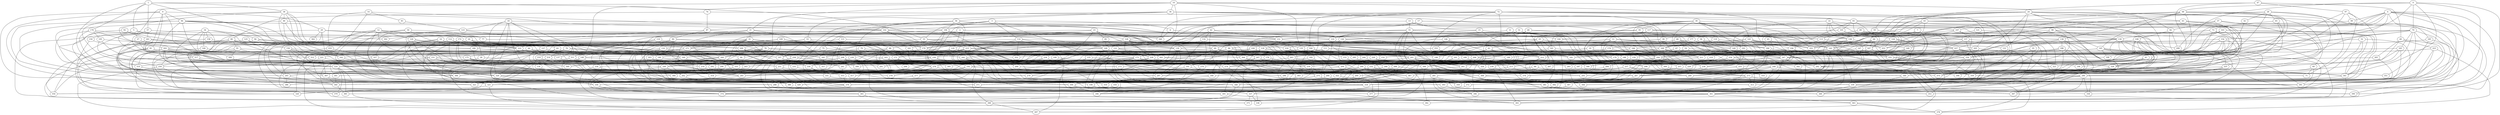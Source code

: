 strict graph "gnp_random_graph(400,0.015)" {
0;
1;
2;
3;
4;
5;
6;
7;
8;
9;
10;
11;
12;
13;
14;
15;
16;
17;
18;
19;
20;
21;
22;
23;
24;
25;
26;
27;
28;
29;
30;
31;
32;
33;
34;
35;
36;
37;
38;
39;
40;
41;
42;
43;
44;
45;
46;
47;
48;
49;
50;
51;
52;
53;
54;
55;
56;
57;
58;
59;
60;
61;
62;
63;
64;
65;
66;
67;
68;
69;
70;
71;
72;
73;
74;
75;
76;
77;
78;
79;
80;
81;
82;
83;
84;
85;
86;
87;
88;
89;
90;
91;
92;
93;
94;
95;
96;
97;
98;
99;
100;
101;
102;
103;
104;
105;
106;
107;
108;
109;
110;
111;
112;
113;
114;
115;
116;
117;
118;
119;
120;
121;
122;
123;
124;
125;
126;
127;
128;
129;
130;
131;
132;
133;
134;
135;
136;
137;
138;
139;
140;
141;
142;
143;
144;
145;
146;
147;
148;
149;
150;
151;
152;
153;
154;
155;
156;
157;
158;
159;
160;
161;
162;
163;
164;
165;
166;
167;
168;
169;
170;
171;
172;
173;
174;
175;
176;
177;
178;
179;
180;
181;
182;
183;
184;
185;
186;
187;
188;
189;
190;
191;
192;
193;
194;
195;
196;
197;
198;
199;
200;
201;
202;
203;
204;
205;
206;
207;
208;
209;
210;
211;
212;
213;
214;
215;
216;
217;
218;
219;
220;
221;
222;
223;
224;
225;
226;
227;
228;
229;
230;
231;
232;
233;
234;
235;
236;
237;
238;
239;
240;
241;
242;
243;
244;
245;
246;
247;
248;
249;
250;
251;
252;
253;
254;
255;
256;
257;
258;
259;
260;
261;
262;
263;
264;
265;
266;
267;
268;
269;
270;
271;
272;
273;
274;
275;
276;
277;
278;
279;
280;
281;
282;
283;
284;
285;
286;
287;
288;
289;
290;
291;
292;
293;
294;
295;
296;
297;
298;
299;
300;
301;
302;
303;
304;
305;
306;
307;
308;
309;
310;
311;
312;
313;
314;
315;
316;
317;
318;
319;
320;
321;
322;
323;
324;
325;
326;
327;
328;
329;
330;
331;
332;
333;
334;
335;
336;
337;
338;
339;
340;
341;
342;
343;
344;
345;
346;
347;
348;
349;
350;
351;
352;
353;
354;
355;
356;
357;
358;
359;
360;
361;
362;
363;
364;
365;
366;
367;
368;
369;
370;
371;
372;
373;
374;
375;
376;
377;
378;
379;
380;
381;
382;
383;
384;
385;
386;
387;
388;
389;
390;
391;
392;
393;
394;
395;
396;
397;
398;
399;
0 -- 68  [is_available=True, prob="1.0"];
0 -- 70  [is_available=True, prob="0.45614711618"];
0 -- 390  [is_available=True, prob="0.552973788152"];
0 -- 391  [is_available=True, prob="0.242715794986"];
0 -- 299  [is_available=True, prob="1.0"];
0 -- 341  [is_available=True, prob="0.208944627218"];
0 -- 254  [is_available=True, prob="0.922655624659"];
1 -- 384  [is_available=True, prob="1.0"];
1 -- 33  [is_available=True, prob="1.0"];
1 -- 5  [is_available=True, prob="1.0"];
1 -- 38  [is_available=True, prob="1.0"];
1 -- 178  [is_available=True, prob="1.0"];
1 -- 280  [is_available=True, prob="0.766863759861"];
1 -- 57  [is_available=True, prob="1.0"];
2 -- 340  [is_available=True, prob="0.082669118662"];
2 -- 129  [is_available=True, prob="0.819302558429"];
2 -- 260  [is_available=True, prob="0.151293194128"];
3 -- 33  [is_available=True, prob="0.460455822538"];
3 -- 388  [is_available=True, prob="0.635992739437"];
3 -- 6  [is_available=True, prob="0.0310087012351"];
3 -- 114  [is_available=True, prob="1.0"];
3 -- 87  [is_available=True, prob="0.799713924022"];
3 -- 155  [is_available=True, prob="0.670916301572"];
4 -- 353  [is_available=True, prob="0.796182332826"];
4 -- 99  [is_available=True, prob="1.0"];
4 -- 133  [is_available=True, prob="1.0"];
4 -- 390  [is_available=True, prob="0.282403559958"];
4 -- 391  [is_available=True, prob="1.0"];
4 -- 142  [is_available=True, prob="0.255151728849"];
4 -- 181  [is_available=True, prob="1.0"];
4 -- 345  [is_available=True, prob="0.177470635623"];
4 -- 185  [is_available=True, prob="1.0"];
4 -- 381  [is_available=True, prob="0.832579109029"];
4 -- 117  [is_available=True, prob="1.0"];
5 -- 133  [is_available=True, prob="0.466593299322"];
5 -- 301  [is_available=True, prob="1.0"];
5 -- 150  [is_available=True, prob="0.844738862997"];
5 -- 27  [is_available=True, prob="0.484579874534"];
5 -- 127  [is_available=True, prob="0.118611727706"];
6 -- 138  [is_available=True, prob="1.0"];
6 -- 340  [is_available=True, prob="0.479107487478"];
7 -- 355  [is_available=True, prob="0.141811688045"];
7 -- 246  [is_available=True, prob="1.0"];
7 -- 39  [is_available=True, prob="1.0"];
8 -- 370  [is_available=True, prob="0.998511938666"];
8 -- 324  [is_available=True, prob="0.691896761464"];
8 -- 133  [is_available=True, prob="0.980756250723"];
8 -- 318  [is_available=True, prob="0.493682992426"];
9 -- 241  [is_available=True, prob="0.11193198758"];
9 -- 360  [is_available=True, prob="0.145572886586"];
9 -- 81  [is_available=True, prob="1.0"];
9 -- 371  [is_available=True, prob="0.00630621651437"];
9 -- 84  [is_available=True, prob="0.306457502964"];
9 -- 312  [is_available=True, prob="0.522626942886"];
9 -- 29  [is_available=True, prob="0.640377611814"];
10 -- 354  [is_available=True, prob="0.392714600828"];
10 -- 36  [is_available=True, prob="0.968049419662"];
10 -- 357  [is_available=True, prob="1.0"];
10 -- 135  [is_available=True, prob="0.980156410861"];
10 -- 82  [is_available=True, prob="0.102608728395"];
10 -- 148  [is_available=True, prob="0.400330817648"];
10 -- 21  [is_available=True, prob="0.462061753851"];
10 -- 184  [is_available=True, prob="0.525052227589"];
11 -- 131  [is_available=True, prob="1.0"];
11 -- 293  [is_available=True, prob="0.116863238823"];
11 -- 168  [is_available=True, prob="0.337638979836"];
11 -- 355  [is_available=True, prob="0.012934772125"];
11 -- 19  [is_available=True, prob="0.700357681976"];
11 -- 122  [is_available=True, prob="1.0"];
11 -- 378  [is_available=True, prob="0.709947809036"];
11 -- 159  [is_available=True, prob="0.565980878645"];
12 -- 320  [is_available=True, prob="0.836651719621"];
12 -- 104  [is_available=True, prob="0.645976930386"];
12 -- 303  [is_available=True, prob="0.277300154848"];
12 -- 371  [is_available=True, prob="0.465809367614"];
12 -- 20  [is_available=True, prob="1.0"];
12 -- 310  [is_available=True, prob="0.264595193982"];
12 -- 377  [is_available=True, prob="1.0"];
12 -- 120  [is_available=True, prob="1.0"];
12 -- 340  [is_available=True, prob="0.702267261649"];
13 -- 75  [is_available=True, prob="1.0"];
13 -- 55  [is_available=True, prob="0.365947169133"];
13 -- 204  [is_available=True, prob="0.689627822765"];
13 -- 15  [is_available=True, prob="1.0"];
14 -- 304  [is_available=True, prob="0.383551490723"];
14 -- 233  [is_available=True, prob="0.530800497551"];
14 -- 83  [is_available=True, prob="1.0"];
14 -- 102  [is_available=True, prob="0.763749010143"];
15 -- 212  [is_available=True, prob="1.0"];
15 -- 130  [is_available=True, prob="0.414146638031"];
15 -- 148  [is_available=True, prob="1.0"];
16 -- 96  [is_available=True, prob="1.0"];
16 -- 321  [is_available=True, prob="0.567584697872"];
16 -- 259  [is_available=True, prob="0.196043297921"];
16 -- 326  [is_available=True, prob="0.688225385304"];
16 -- 209  [is_available=True, prob="0.664961724546"];
16 -- 148  [is_available=True, prob="1.0"];
16 -- 313  [is_available=True, prob="0.829272932524"];
16 -- 276  [is_available=True, prob="1.0"];
17 -- 160  [is_available=True, prob="1.0"];
17 -- 145  [is_available=True, prob="0.801445517311"];
17 -- 107  [is_available=True, prob="0.902684078551"];
17 -- 345  [is_available=True, prob="0.431633612741"];
17 -- 312  [is_available=True, prob="1.0"];
18 -- 288  [is_available=True, prob="0.460858005751"];
18 -- 325  [is_available=True, prob="0.211893932842"];
18 -- 140  [is_available=True, prob="0.0434124172294"];
18 -- 305  [is_available=True, prob="1.0"];
18 -- 339  [is_available=True, prob="0.984180475967"];
18 -- 123  [is_available=True, prob="0.114573610495"];
18 -- 380  [is_available=True, prob="1.0"];
18 -- 62  [is_available=True, prob="0.335074197124"];
19 -- 152  [is_available=True, prob="0.896027372525"];
19 -- 259  [is_available=True, prob="1.0"];
19 -- 282  [is_available=True, prob="1.0"];
19 -- 179  [is_available=True, prob="0.595491921265"];
20 -- 200  [is_available=True, prob="0.177396107636"];
20 -- 137  [is_available=True, prob="0.491680637395"];
20 -- 181  [is_available=True, prob="0.393681759552"];
20 -- 26  [is_available=True, prob="0.417362270887"];
20 -- 250  [is_available=True, prob="0.660974385559"];
21 -- 384  [is_available=True, prob="0.631830254652"];
21 -- 168  [is_available=True, prob="1.0"];
21 -- 335  [is_available=True, prob="0.187035380229"];
21 -- 345  [is_available=True, prob="0.526011010544"];
21 -- 31  [is_available=True, prob="0.642527757666"];
22 -- 167  [is_available=True, prob="1.0"];
22 -- 136  [is_available=True, prob="0.193917676117"];
22 -- 140  [is_available=True, prob="0.567711806857"];
22 -- 55  [is_available=True, prob="0.145109699971"];
22 -- 283  [is_available=True, prob="0.16392930751"];
22 -- 124  [is_available=True, prob="0.694610861945"];
22 -- 381  [is_available=True, prob="1.0"];
23 -- 394  [is_available=True, prob="1.0"];
23 -- 241  [is_available=True, prob="0.590593640473"];
23 -- 85  [is_available=True, prob="1.0"];
23 -- 343  [is_available=True, prob="0.948349868355"];
23 -- 88  [is_available=True, prob="1.0"];
23 -- 345  [is_available=True, prob="0.961257864969"];
24 -- 192  [is_available=True, prob="0.00887940296921"];
24 -- 193  [is_available=True, prob="1.0"];
24 -- 354  [is_available=True, prob="0.810318934942"];
24 -- 131  [is_available=True, prob="0.552585744955"];
24 -- 389  [is_available=True, prob="0.0865297441144"];
24 -- 118  [is_available=True, prob="0.103096200771"];
24 -- 184  [is_available=True, prob="0.732310845012"];
24 -- 377  [is_available=True, prob="1.0"];
24 -- 59  [is_available=True, prob="1.0"];
24 -- 60  [is_available=True, prob="1.0"];
24 -- 63  [is_available=True, prob="1.0"];
25 -- 229  [is_available=True, prob="0.727385830179"];
25 -- 170  [is_available=True, prob="0.484705392057"];
25 -- 141  [is_available=True, prob="1.0"];
25 -- 309  [is_available=True, prob="0.107555324996"];
25 -- 311  [is_available=True, prob="0.997900936516"];
25 -- 346  [is_available=True, prob="1.0"];
25 -- 61  [is_available=True, prob="0.682417403161"];
26 -- 224  [is_available=True, prob="0.97541658382"];
26 -- 251  [is_available=True, prob="1.0"];
27 -- 275  [is_available=True, prob="0.893869927116"];
27 -- 222  [is_available=True, prob="0.0347385358406"];
27 -- 175  [is_available=True, prob="0.463704586903"];
28 -- 32  [is_available=True, prob="0.73095993052"];
28 -- 65  [is_available=True, prob="0.0787233272564"];
28 -- 227  [is_available=True, prob="0.257597294613"];
28 -- 71  [is_available=True, prob="0.75643830166"];
28 -- 396  [is_available=True, prob="1.0"];
28 -- 259  [is_available=True, prob="0.216879295097"];
28 -- 149  [is_available=True, prob="0.636269308325"];
29 -- 228  [is_available=True, prob="0.222770510804"];
29 -- 362  [is_available=True, prob="0.501567199449"];
29 -- 77  [is_available=True, prob="0.893351915872"];
29 -- 336  [is_available=True, prob="0.0677992635344"];
29 -- 152  [is_available=True, prob="0.458633233392"];
29 -- 251  [is_available=True, prob="1.0"];
29 -- 319  [is_available=True, prob="0.234577126908"];
30 -- 193  [is_available=True, prob="0.498047543122"];
30 -- 67  [is_available=True, prob="0.762414142016"];
30 -- 353  [is_available=True, prob="0.522632535698"];
30 -- 396  [is_available=True, prob="0.493862275304"];
30 -- 298  [is_available=True, prob="0.992281865204"];
30 -- 204  [is_available=True, prob="0.822214448074"];
30 -- 143  [is_available=True, prob="0.544396225569"];
30 -- 188  [is_available=True, prob="0.714556769983"];
30 -- 350  [is_available=True, prob="1.0"];
30 -- 95  [is_available=True, prob="0.879988005532"];
31 -- 169  [is_available=True, prob="1.0"];
31 -- 78  [is_available=True, prob="0.259379335451"];
31 -- 271  [is_available=True, prob="0.375862333858"];
31 -- 304  [is_available=True, prob="1.0"];
31 -- 241  [is_available=True, prob="1.0"];
31 -- 306  [is_available=True, prob="1.0"];
31 -- 179  [is_available=True, prob="0.0322436247426"];
31 -- 215  [is_available=True, prob="0.173138145847"];
31 -- 314  [is_available=True, prob="0.606832508564"];
31 -- 283  [is_available=True, prob="1.0"];
31 -- 285  [is_available=True, prob="0.783228361684"];
32 -- 247  [is_available=True, prob="1.0"];
33 -- 283  [is_available=True, prob="0.676198305928"];
33 -- 122  [is_available=True, prob="0.56763701082"];
33 -- 396  [is_available=True, prob="0.368748311542"];
34 -- 224  [is_available=True, prob="0.384851630892"];
34 -- 388  [is_available=True, prob="0.635079828871"];
34 -- 300  [is_available=True, prob="0.573473280086"];
34 -- 144  [is_available=True, prob="1.0"];
34 -- 273  [is_available=True, prob="1.0"];
34 -- 94  [is_available=True, prob="0.770511465092"];
34 -- 312  [is_available=True, prob="1.0"];
34 -- 158  [is_available=True, prob="0.836563956227"];
35 -- 256  [is_available=True, prob="0.359022710419"];
35 -- 325  [is_available=True, prob="0.542350594196"];
35 -- 389  [is_available=True, prob="1.0"];
36 -- 290  [is_available=True, prob="0.856072750844"];
36 -- 39  [is_available=True, prob="1.0"];
36 -- 169  [is_available=True, prob="1.0"];
36 -- 332  [is_available=True, prob="0.880557428567"];
36 -- 53  [is_available=True, prob="0.0679961927767"];
36 -- 56  [is_available=True, prob="0.18851990707"];
37 -- 225  [is_available=True, prob="0.581263065741"];
37 -- 82  [is_available=True, prob="1.0"];
37 -- 166  [is_available=True, prob="0.814036120565"];
37 -- 391  [is_available=True, prob="0.807676560874"];
38 -- 160  [is_available=True, prob="0.344502448745"];
38 -- 256  [is_available=True, prob="0.202653915264"];
38 -- 69  [is_available=True, prob="1.0"];
38 -- 102  [is_available=True, prob="0.577145424082"];
38 -- 167  [is_available=True, prob="0.595946747268"];
38 -- 46  [is_available=True, prob="0.0405253296912"];
38 -- 369  [is_available=True, prob="0.75609849381"];
38 -- 222  [is_available=True, prob="1.0"];
39 -- 96  [is_available=True, prob="0.130659890654"];
39 -- 263  [is_available=True, prob="0.624607416769"];
39 -- 229  [is_available=True, prob="0.33246690032"];
40 -- 256  [is_available=True, prob="0.924523565718"];
40 -- 267  [is_available=True, prob="0.805966172874"];
40 -- 237  [is_available=True, prob="0.575821262756"];
40 -- 365  [is_available=True, prob="0.840845310883"];
40 -- 146  [is_available=True, prob="0.188876721068"];
40 -- 381  [is_available=True, prob="0.0808077702468"];
41 -- 248  [is_available=True, prob="0.972032332095"];
41 -- 328  [is_available=True, prob="0.353986140647"];
41 -- 238  [is_available=True, prob="1.0"];
42 -- 224  [is_available=True, prob="0.754192879367"];
42 -- 383  [is_available=True, prob="0.343333180544"];
42 -- 132  [is_available=True, prob="0.956665576121"];
42 -- 141  [is_available=True, prob="0.640717360217"];
42 -- 151  [is_available=True, prob="0.24889168006"];
43 -- 328  [is_available=True, prob="0.990523181673"];
43 -- 106  [is_available=True, prob="0.545787000064"];
43 -- 113  [is_available=True, prob="0.328972020771"];
43 -- 86  [is_available=True, prob="0.122678719431"];
43 -- 216  [is_available=True, prob="1.0"];
43 -- 282  [is_available=True, prob="0.226138200566"];
43 -- 280  [is_available=True, prob="0.502589360579"];
44 -- 208  [is_available=True, prob="0.545456685818"];
44 -- 321  [is_available=True, prob="0.725458372855"];
44 -- 211  [is_available=True, prob="1.0"];
44 -- 221  [is_available=True, prob="1.0"];
45 -- 370  [is_available=True, prob="1.0"];
45 -- 355  [is_available=True, prob="0.493303590497"];
46 -- 184  [is_available=True, prob="0.916774661649"];
46 -- 307  [is_available=True, prob="1.0"];
46 -- 117  [is_available=True, prob="1.0"];
46 -- 127  [is_available=True, prob="1.0"];
47 -- 49  [is_available=True, prob="1.0"];
47 -- 101  [is_available=True, prob="0.795459389443"];
47 -- 69  [is_available=True, prob="0.302397260075"];
47 -- 97  [is_available=True, prob="0.121534068552"];
48 -- 355  [is_available=True, prob="0.597150475828"];
48 -- 228  [is_available=True, prob="0.322857765949"];
48 -- 396  [is_available=True, prob="0.654409129278"];
48 -- 236  [is_available=True, prob="0.0611888400228"];
48 -- 54  [is_available=True, prob="1.0"];
48 -- 345  [is_available=True, prob="1.0"];
49 -- 392  [is_available=True, prob="0.258285315862"];
49 -- 265  [is_available=True, prob="0.64366995893"];
49 -- 223  [is_available=True, prob="1.0"];
49 -- 349  [is_available=True, prob="0.400148933805"];
50 -- 304  [is_available=True, prob="0.131405789825"];
50 -- 318  [is_available=True, prob="0.205899511319"];
50 -- 77  [is_available=True, prob="1.0"];
50 -- 62  [is_available=True, prob="0.498066433425"];
51 -- 353  [is_available=True, prob="1.0"];
51 -- 260  [is_available=True, prob="0.779360756326"];
51 -- 199  [is_available=True, prob="0.404024044229"];
51 -- 136  [is_available=True, prob="0.218117878184"];
51 -- 151  [is_available=True, prob="0.74150825454"];
51 -- 282  [is_available=True, prob="0.135577328252"];
52 -- 361  [is_available=True, prob="0.501646339707"];
52 -- 318  [is_available=True, prob="0.924558518368"];
52 -- 142  [is_available=True, prob="0.655115015844"];
52 -- 341  [is_available=True, prob="1.0"];
53 -- 291  [is_available=True, prob="0.269738781737"];
53 -- 197  [is_available=True, prob="1.0"];
53 -- 200  [is_available=True, prob="1.0"];
53 -- 271  [is_available=True, prob="0.386085951611"];
53 -- 88  [is_available=True, prob="0.0775861986804"];
54 -- 295  [is_available=True, prob="0.621268420278"];
54 -- 361  [is_available=True, prob="0.351946207692"];
54 -- 270  [is_available=True, prob="1.0"];
54 -- 181  [is_available=True, prob="0.185415468002"];
54 -- 282  [is_available=True, prob="0.870947404214"];
55 -- 133  [is_available=True, prob="0.403583038376"];
55 -- 142  [is_available=True, prob="0.93990560813"];
55 -- 381  [is_available=True, prob="1.0"];
55 -- 176  [is_available=True, prob="0.525292883564"];
55 -- 113  [is_available=True, prob="1.0"];
55 -- 119  [is_available=True, prob="0.318792200974"];
55 -- 376  [is_available=True, prob="0.340035514878"];
55 -- 189  [is_available=True, prob="0.0573336728676"];
55 -- 261  [is_available=True, prob="0.990054421974"];
56 -- 163  [is_available=True, prob="1.0"];
56 -- 294  [is_available=True, prob="0.416706138119"];
56 -- 329  [is_available=True, prob="0.738988986009"];
56 -- 106  [is_available=True, prob="0.311213643148"];
56 -- 235  [is_available=True, prob="1.0"];
56 -- 266  [is_available=True, prob="0.471622031168"];
56 -- 126  [is_available=True, prob="0.494007197437"];
57 -- 346  [is_available=True, prob="0.304569931706"];
57 -- 183  [is_available=True, prob="0.231127372111"];
57 -- 357  [is_available=True, prob="0.959700835882"];
57 -- 151  [is_available=True, prob="0.0368719278823"];
58 -- 184  [is_available=True, prob="0.0102838745729"];
58 -- 169  [is_available=True, prob="0.639573834529"];
58 -- 371  [is_available=True, prob="0.195082750601"];
58 -- 289  [is_available=True, prob="0.271308842058"];
58 -- 287  [is_available=True, prob="0.675228526883"];
59 -- 157  [is_available=True, prob="0.0278313571584"];
59 -- 151  [is_available=True, prob="1.0"];
60 -- 394  [is_available=True, prob="0.600323122246"];
60 -- 391  [is_available=True, prob="0.414617385227"];
60 -- 71  [is_available=True, prob="0.9381256324"];
61 -- 244  [is_available=True, prob="0.494745778102"];
61 -- 198  [is_available=True, prob="0.564066100822"];
61 -- 234  [is_available=True, prob="0.399081595199"];
61 -- 396  [is_available=True, prob="0.916107905342"];
61 -- 371  [is_available=True, prob="0.576770323496"];
61 -- 212  [is_available=True, prob="0.740029711393"];
62 -- 320  [is_available=True, prob="0.11821181746"];
62 -- 388  [is_available=True, prob="1.0"];
62 -- 101  [is_available=True, prob="0.345116237735"];
62 -- 134  [is_available=True, prob="0.209723137755"];
62 -- 242  [is_available=True, prob="0.742464252425"];
62 -- 210  [is_available=True, prob="0.39123974752"];
63 -- 274  [is_available=True, prob="0.555994586595"];
63 -- 107  [is_available=True, prob="0.406134201107"];
63 -- 349  [is_available=True, prob="1.0"];
64 -- 167  [is_available=True, prob="0.753858366165"];
64 -- 394  [is_available=True, prob="0.232699123476"];
64 -- 205  [is_available=True, prob="1.0"];
64 -- 142  [is_available=True, prob="0.0521258271608"];
64 -- 399  [is_available=True, prob="0.0412227892418"];
64 -- 147  [is_available=True, prob="0.000294112648656"];
64 -- 254  [is_available=True, prob="0.512195131971"];
65 -- 320  [is_available=True, prob="0.0768778264596"];
65 -- 73  [is_available=True, prob="0.0489391197262"];
65 -- 342  [is_available=True, prob="0.800696796107"];
66 -- 371  [is_available=True, prob="0.595182167318"];
66 -- 71  [is_available=True, prob="0.369074495342"];
67 -- 330  [is_available=True, prob="1.0"];
67 -- 364  [is_available=True, prob="0.00486294252796"];
67 -- 333  [is_available=True, prob="0.878037935338"];
68 -- 355  [is_available=True, prob="0.221745814433"];
68 -- 328  [is_available=True, prob="0.244170020732"];
68 -- 297  [is_available=True, prob="1.0"];
68 -- 138  [is_available=True, prob="0.583638950087"];
68 -- 145  [is_available=True, prob="0.667089675132"];
68 -- 242  [is_available=True, prob="0.619212032418"];
68 -- 373  [is_available=True, prob="0.196709555396"];
68 -- 93  [is_available=True, prob="0.0975958527506"];
69 -- 224  [is_available=True, prob="0.557527340041"];
69 -- 297  [is_available=True, prob="0.711583414356"];
69 -- 364  [is_available=True, prob="0.516846645261"];
69 -- 190  [is_available=True, prob="0.873859179019"];
70 -- 165  [is_available=True, prob="1.0"];
70 -- 139  [is_available=True, prob="0.146166834655"];
70 -- 332  [is_available=True, prob="0.644512959127"];
70 -- 341  [is_available=True, prob="1.0"];
70 -- 344  [is_available=True, prob="1.0"];
70 -- 314  [is_available=True, prob="0.223408137437"];
70 -- 348  [is_available=True, prob="1.0"];
70 -- 154  [is_available=True, prob="0.532919250803"];
70 -- 351  [is_available=True, prob="1.0"];
72 -- 289  [is_available=True, prob="0.393674403169"];
72 -- 164  [is_available=True, prob="1.0"];
72 -- 294  [is_available=True, prob="0.0435529202411"];
72 -- 205  [is_available=True, prob="0.075358490766"];
72 -- 303  [is_available=True, prob="0.887187101253"];
72 -- 272  [is_available=True, prob="0.32888302892"];
72 -- 340  [is_available=True, prob="0.421228016651"];
72 -- 213  [is_available=True, prob="0.214982628394"];
72 -- 93  [is_available=True, prob="0.810153903056"];
72 -- 373  [is_available=True, prob="0.0396291793012"];
73 -- 199  [is_available=True, prob="1.0"];
73 -- 104  [is_available=True, prob="0.899764123617"];
73 -- 169  [is_available=True, prob="0.819572855445"];
73 -- 167  [is_available=True, prob="0.697642040161"];
73 -- 179  [is_available=True, prob="0.535457210348"];
73 -- 308  [is_available=True, prob="0.583014423363"];
73 -- 341  [is_available=True, prob="0.90731822097"];
74 -- 80  [is_available=True, prob="0.116537947362"];
74 -- 93  [is_available=True, prob="0.569856194043"];
74 -- 87  [is_available=True, prob="0.637888741141"];
75 -- 192  [is_available=True, prob="0.88876999561"];
75 -- 345  [is_available=True, prob="1.0"];
75 -- 197  [is_available=True, prob="1.0"];
76 -- 320  [is_available=True, prob="0.480187385843"];
76 -- 274  [is_available=True, prob="0.0283154453636"];
76 -- 214  [is_available=True, prob="0.958760932194"];
76 -- 86  [is_available=True, prob="0.602316223719"];
76 -- 341  [is_available=True, prob="0.968697047537"];
77 -- 161  [is_available=True, prob="0.76815135445"];
78 -- 228  [is_available=True, prob="1.0"];
78 -- 201  [is_available=True, prob="0.896831622274"];
78 -- 396  [is_available=True, prob="1.0"];
78 -- 175  [is_available=True, prob="0.109579138717"];
78 -- 213  [is_available=True, prob="0.721247789953"];
78 -- 86  [is_available=True, prob="0.506087312553"];
78 -- 260  [is_available=True, prob="1.0"];
78 -- 181  [is_available=True, prob="1.0"];
79 -- 244  [is_available=True, prob="0.789209445051"];
79 -- 390  [is_available=True, prob="0.0590576584422"];
79 -- 230  [is_available=True, prob="1.0"];
80 -- 379  [is_available=True, prob="0.0628574615734"];
80 -- 326  [is_available=True, prob="0.292554126838"];
80 -- 139  [is_available=True, prob="0.120097454796"];
80 -- 278  [is_available=True, prob="0.468754299417"];
80 -- 91  [is_available=True, prob="0.240701857875"];
80 -- 156  [is_available=True, prob="0.587851662169"];
80 -- 202  [is_available=True, prob="0.0656881464705"];
81 -- 197  [is_available=True, prob="0.275620967882"];
81 -- 398  [is_available=True, prob="1.0"];
81 -- 180  [is_available=True, prob="0.417874948155"];
81 -- 214  [is_available=True, prob="0.00272298618359"];
81 -- 381  [is_available=True, prob="0.0522602730803"];
81 -- 319  [is_available=True, prob="0.720503301673"];
82 -- 299  [is_available=True, prob="0.117707944232"];
82 -- 108  [is_available=True, prob="0.871642353295"];
82 -- 375  [is_available=True, prob="0.160381838461"];
83 -- 123  [is_available=True, prob="1.0"];
84 -- 162  [is_available=True, prob="0.311642189984"];
84 -- 106  [is_available=True, prob="0.881935254527"];
84 -- 304  [is_available=True, prob="0.707342718087"];
84 -- 276  [is_available=True, prob="1.0"];
84 -- 350  [is_available=True, prob="0.477063198046"];
84 -- 118  [is_available=True, prob="0.805287554192"];
84 -- 222  [is_available=True, prob="1.0"];
84 -- 287  [is_available=True, prob="0.778951406189"];
85 -- 168  [is_available=True, prob="0.515803040853"];
85 -- 122  [is_available=True, prob="0.398162186768"];
86 -- 249  [is_available=True, prob="0.742867566986"];
86 -- 218  [is_available=True, prob="0.669163602661"];
87 -- 234  [is_available=True, prob="0.966924817877"];
87 -- 388  [is_available=True, prob="0.934023366235"];
87 -- 90  [is_available=True, prob="0.081533684599"];
88 -- 208  [is_available=True, prob="0.69212214426"];
88 -- 343  [is_available=True, prob="0.791122824438"];
88 -- 278  [is_available=True, prob="0.199652816502"];
89 -- 113  [is_available=True, prob="0.00377278983156"];
89 -- 346  [is_available=True, prob="0.998035172219"];
89 -- 347  [is_available=True, prob="0.880901877779"];
90 -- 135  [is_available=True, prob="0.435424418027"];
90 -- 329  [is_available=True, prob="1.0"];
90 -- 203  [is_available=True, prob="0.553480049981"];
90 -- 374  [is_available=True, prob="1.0"];
90 -- 345  [is_available=True, prob="1.0"];
90 -- 317  [is_available=True, prob="0.248797907363"];
91 -- 386  [is_available=True, prob="0.597021845936"];
91 -- 360  [is_available=True, prob="0.991256875842"];
91 -- 137  [is_available=True, prob="0.984902941431"];
91 -- 300  [is_available=True, prob="0.840020270049"];
91 -- 315  [is_available=True, prob="0.679695673108"];
92 -- 364  [is_available=True, prob="1.0"];
92 -- 366  [is_available=True, prob="0.109664958027"];
92 -- 183  [is_available=True, prob="0.568045690356"];
93 -- 225  [is_available=True, prob="0.346115230989"];
93 -- 194  [is_available=True, prob="0.58655979021"];
93 -- 105  [is_available=True, prob="0.179104152559"];
93 -- 207  [is_available=True, prob="0.560755582284"];
93 -- 282  [is_available=True, prob="0.895159903127"];
93 -- 350  [is_available=True, prob="0.0347991619791"];
94 -- 168  [is_available=True, prob="0.0220855896736"];
94 -- 250  [is_available=True, prob="0.715665126283"];
94 -- 162  [is_available=True, prob="0.455146014071"];
94 -- 142  [is_available=True, prob="0.0759727322253"];
95 -- 257  [is_available=True, prob="0.733587752366"];
95 -- 204  [is_available=True, prob="0.308152424195"];
95 -- 141  [is_available=True, prob="1.0"];
95 -- 367  [is_available=True, prob="0.378301430967"];
95 -- 126  [is_available=True, prob="0.216366027319"];
96 -- 176  [is_available=True, prob="0.878125185262"];
96 -- 204  [is_available=True, prob="1.0"];
96 -- 274  [is_available=True, prob="0.178599314387"];
96 -- 245  [is_available=True, prob="0.198781381145"];
96 -- 313  [is_available=True, prob="0.924600419412"];
97 -- 99  [is_available=True, prob="0.100694611621"];
97 -- 329  [is_available=True, prob="0.86160067027"];
97 -- 330  [is_available=True, prob="0.760933113856"];
97 -- 241  [is_available=True, prob="1.0"];
97 -- 280  [is_available=True, prob="1.0"];
98 -- 130  [is_available=True, prob="0.359864211736"];
98 -- 355  [is_available=True, prob="0.583194957142"];
98 -- 201  [is_available=True, prob="0.064797667228"];
98 -- 267  [is_available=True, prob="1.0"];
98 -- 211  [is_available=True, prob="1.0"];
98 -- 375  [is_available=True, prob="0.34321391262"];
99 -- 102  [is_available=True, prob="1.0"];
100 -- 297  [is_available=True, prob="0.0972699525814"];
100 -- 292  [is_available=True, prob="0.341262496684"];
101 -- 232  [is_available=True, prob="0.855997493144"];
101 -- 209  [is_available=True, prob="0.447864400975"];
101 -- 376  [is_available=True, prob="1.0"];
101 -- 317  [is_available=True, prob="1.0"];
102 -- 133  [is_available=True, prob="0.437855674142"];
102 -- 263  [is_available=True, prob="0.587972285478"];
102 -- 327  [is_available=True, prob="1.0"];
102 -- 236  [is_available=True, prob="0.677443642361"];
102 -- 274  [is_available=True, prob="0.680542840575"];
102 -- 245  [is_available=True, prob="0.889304242348"];
102 -- 247  [is_available=True, prob="0.0259451921756"];
102 -- 126  [is_available=True, prob="0.438342603142"];
103 -- 288  [is_available=True, prob="0.722813148529"];
103 -- 130  [is_available=True, prob="0.581163515957"];
103 -- 196  [is_available=True, prob="0.907746719487"];
103 -- 294  [is_available=True, prob="1.0"];
103 -- 135  [is_available=True, prob="0.706534104354"];
103 -- 341  [is_available=True, prob="0.275904264738"];
104 -- 140  [is_available=True, prob="0.997708226782"];
104 -- 334  [is_available=True, prob="0.228793604867"];
104 -- 367  [is_available=True, prob="0.776532778003"];
105 -- 128  [is_available=True, prob="0.879916605443"];
105 -- 152  [is_available=True, prob="0.962746657078"];
105 -- 258  [is_available=True, prob="0.668474037173"];
105 -- 244  [is_available=True, prob="0.556225325024"];
106 -- 171  [is_available=True, prob="1.0"];
106 -- 263  [is_available=True, prob="1.0"];
106 -- 364  [is_available=True, prob="0.254782667514"];
106 -- 302  [is_available=True, prob="1.0"];
106 -- 239  [is_available=True, prob="0.22376559048"];
106 -- 113  [is_available=True, prob="1.0"];
106 -- 306  [is_available=True, prob="0.112346637547"];
106 -- 286  [is_available=True, prob="1.0"];
107 -- 289  [is_available=True, prob="1.0"];
107 -- 323  [is_available=True, prob="0.695233302419"];
107 -- 253  [is_available=True, prob="1.0"];
107 -- 126  [is_available=True, prob="0.401352000866"];
108 -- 293  [is_available=True, prob="1.0"];
108 -- 358  [is_available=True, prob="0.709208827849"];
108 -- 167  [is_available=True, prob="0.112888315472"];
108 -- 328  [is_available=True, prob="0.344231186875"];
108 -- 381  [is_available=True, prob="0.425481790026"];
108 -- 318  [is_available=True, prob="0.280852507632"];
109 -- 257  [is_available=True, prob="0.702790766497"];
109 -- 166  [is_available=True, prob="0.552049760103"];
109 -- 326  [is_available=True, prob="0.905399827862"];
109 -- 116  [is_available=True, prob="0.51182930346"];
109 -- 285  [is_available=True, prob="0.188285838528"];
109 -- 127  [is_available=True, prob="1.0"];
110 -- 170  [is_available=True, prob="1.0"];
110 -- 116  [is_available=True, prob="1.0"];
110 -- 334  [is_available=True, prob="0.490059420427"];
110 -- 311  [is_available=True, prob="0.0442558008643"];
111 -- 230  [is_available=True, prob="0.494067182053"];
111 -- 236  [is_available=True, prob="0.98955374465"];
111 -- 189  [is_available=True, prob="0.460752881303"];
111 -- 182  [is_available=True, prob="0.23486328147"];
111 -- 241  [is_available=True, prob="0.384921299056"];
112 -- 200  [is_available=True, prob="0.529714963019"];
112 -- 272  [is_available=True, prob="0.628585070066"];
112 -- 378  [is_available=True, prob="0.224774886533"];
112 -- 311  [is_available=True, prob="0.914447933672"];
112 -- 279  [is_available=True, prob="1.0"];
113 -- 194  [is_available=True, prob="0.595027724422"];
113 -- 227  [is_available=True, prob="0.504899204062"];
113 -- 253  [is_available=True, prob="0.56535285885"];
114 -- 352  [is_available=True, prob="0.561446785919"];
114 -- 161  [is_available=True, prob="0.587269355393"];
114 -- 294  [is_available=True, prob="1.0"];
114 -- 392  [is_available=True, prob="0.486274539773"];
114 -- 305  [is_available=True, prob="0.432479196315"];
114 -- 279  [is_available=True, prob="0.220498965573"];
115 -- 320  [is_available=True, prob="0.875606462622"];
115 -- 170  [is_available=True, prob="0.906284123175"];
115 -- 231  [is_available=True, prob="0.541193372246"];
115 -- 370  [is_available=True, prob="0.368364634322"];
115 -- 127  [is_available=True, prob="0.707751727413"];
116 -- 171  [is_available=True, prob="1.0"];
116 -- 239  [is_available=True, prob="0.745014736184"];
116 -- 243  [is_available=True, prob="0.201515717727"];
116 -- 310  [is_available=True, prob="1.0"];
116 -- 311  [is_available=True, prob="0.213067185841"];
116 -- 371  [is_available=True, prob="0.81395428967"];
117 -- 355  [is_available=True, prob="1.0"];
117 -- 293  [is_available=True, prob="1.0"];
117 -- 213  [is_available=True, prob="0.356526425542"];
117 -- 157  [is_available=True, prob="0.372510301372"];
118 -- 293  [is_available=True, prob="0.566349235772"];
118 -- 198  [is_available=True, prob="0.207020155836"];
118 -- 335  [is_available=True, prob="1.0"];
118 -- 308  [is_available=True, prob="0.0454959203234"];
118 -- 247  [is_available=True, prob="1.0"];
119 -- 193  [is_available=True, prob="0.543186080538"];
119 -- 180  [is_available=True, prob="1.0"];
119 -- 253  [is_available=True, prob="0.66648950112"];
120 -- 269  [is_available=True, prob="0.820050331695"];
120 -- 366  [is_available=True, prob="0.399742128188"];
120 -- 244  [is_available=True, prob="0.103442844603"];
120 -- 315  [is_available=True, prob="1.0"];
120 -- 222  [is_available=True, prob="0.866904277798"];
121 -- 136  [is_available=True, prob="0.802694361041"];
121 -- 391  [is_available=True, prob="0.599402302932"];
122 -- 386  [is_available=True, prob="0.262801942322"];
122 -- 397  [is_available=True, prob="0.747836183712"];
122 -- 207  [is_available=True, prob="0.743292543063"];
122 -- 277  [is_available=True, prob="0.881236638642"];
122 -- 343  [is_available=True, prob="0.33993873378"];
123 -- 128  [is_available=True, prob="0.125876786264"];
123 -- 160  [is_available=True, prob="1.0"];
123 -- 245  [is_available=True, prob="0.467214644623"];
123 -- 317  [is_available=True, prob="1.0"];
124 -- 169  [is_available=True, prob="0.496665796895"];
124 -- 187  [is_available=True, prob="0.35590948563"];
124 -- 253  [is_available=True, prob="0.128769423322"];
124 -- 227  [is_available=True, prob="1.0"];
125 -- 170  [is_available=True, prob="0.86355902252"];
125 -- 354  [is_available=True, prob="0.572807694118"];
125 -- 213  [is_available=True, prob="0.0090590640485"];
125 -- 285  [is_available=True, prob="0.902423241586"];
126 -- 198  [is_available=True, prob="0.408386804723"];
126 -- 397  [is_available=True, prob="0.586328746072"];
126 -- 215  [is_available=True, prob="0.763395823631"];
127 -- 229  [is_available=True, prob="1.0"];
127 -- 371  [is_available=True, prob="0.827447031083"];
128 -- 129  [is_available=True, prob="0.68860847482"];
128 -- 322  [is_available=True, prob="0.281865454944"];
128 -- 228  [is_available=True, prob="0.155337755366"];
128 -- 263  [is_available=True, prob="1.0"];
128 -- 139  [is_available=True, prob="1.0"];
128 -- 173  [is_available=True, prob="0.113323906106"];
128 -- 212  [is_available=True, prob="0.816771109729"];
128 -- 248  [is_available=True, prob="0.672239503199"];
128 -- 381  [is_available=True, prob="0.139299074301"];
128 -- 222  [is_available=True, prob="1.0"];
129 -- 348  [is_available=True, prob="0.237035066575"];
129 -- 396  [is_available=True, prob="0.308003450811"];
129 -- 335  [is_available=True, prob="0.708863630844"];
129 -- 281  [is_available=True, prob="0.314568344232"];
129 -- 188  [is_available=True, prob="0.895318971448"];
130 -- 323  [is_available=True, prob="0.301773572114"];
130 -- 299  [is_available=True, prob="0.370824981784"];
130 -- 140  [is_available=True, prob="1.0"];
130 -- 386  [is_available=True, prob="0.808441817335"];
130 -- 142  [is_available=True, prob="1.0"];
130 -- 273  [is_available=True, prob="0.537485458856"];
130 -- 346  [is_available=True, prob="0.405727024225"];
130 -- 383  [is_available=True, prob="1.0"];
131 -- 358  [is_available=True, prob="0.093816181756"];
131 -- 270  [is_available=True, prob="0.854007632895"];
132 -- 168  [is_available=True, prob="0.873333779894"];
132 -- 380  [is_available=True, prob="0.625818483069"];
132 -- 181  [is_available=True, prob="0.469322045044"];
132 -- 191  [is_available=True, prob="0.66812110994"];
133 -- 226  [is_available=True, prob="0.709200043233"];
133 -- 142  [is_available=True, prob="0.375943513775"];
133 -- 275  [is_available=True, prob="0.54849109518"];
134 -- 296  [is_available=True, prob="0.665272448336"];
135 -- 160  [is_available=True, prob="1.0"];
135 -- 359  [is_available=True, prob="0.997797200315"];
135 -- 153  [is_available=True, prob="0.0668365529052"];
136 -- 368  [is_available=True, prob="0.287884662492"];
136 -- 306  [is_available=True, prob="0.320110278843"];
136 -- 149  [is_available=True, prob="0.409686866943"];
137 -- 246  [is_available=True, prob="0.0782949156002"];
137 -- 335  [is_available=True, prob="1.0"];
138 -- 298  [is_available=True, prob="1.0"];
138 -- 204  [is_available=True, prob="1.0"];
138 -- 273  [is_available=True, prob="0.659090409929"];
138 -- 373  [is_available=True, prob="0.0928229042003"];
138 -- 344  [is_available=True, prob="0.953412382341"];
138 -- 186  [is_available=True, prob="1.0"];
139 -- 162  [is_available=True, prob="0.0368956141135"];
139 -- 297  [is_available=True, prob="1.0"];
139 -- 393  [is_available=True, prob="0.71965360349"];
139 -- 152  [is_available=True, prob="0.84933110561"];
139 -- 380  [is_available=True, prob="0.765191264697"];
140 -- 173  [is_available=True, prob="1.0"];
140 -- 247  [is_available=True, prob="0.549133309165"];
141 -- 232  [is_available=True, prob="0.746782340796"];
141 -- 374  [is_available=True, prob="1.0"];
141 -- 159  [is_available=True, prob="1.0"];
142 -- 318  [is_available=True, prob="0.687043193236"];
142 -- 373  [is_available=True, prob="0.0814055548547"];
142 -- 332  [is_available=True, prob="0.338506226362"];
142 -- 366  [is_available=True, prob="0.733109734207"];
142 -- 179  [is_available=True, prob="1.0"];
142 -- 181  [is_available=True, prob="0.735119331042"];
142 -- 148  [is_available=True, prob="0.248078794031"];
142 -- 287  [is_available=True, prob="0.770917518727"];
143 -- 194  [is_available=True, prob="0.389499203101"];
143 -- 230  [is_available=True, prob="0.0206501047484"];
143 -- 167  [is_available=True, prob="0.283326123852"];
143 -- 392  [is_available=True, prob="0.0753467472246"];
143 -- 174  [is_available=True, prob="0.162360597091"];
143 -- 339  [is_available=True, prob="0.838051646182"];
144 -- 173  [is_available=True, prob="0.747468164999"];
144 -- 325  [is_available=True, prob="0.672704438578"];
145 -- 199  [is_available=True, prob="0.421966925218"];
145 -- 329  [is_available=True, prob="0.752001728317"];
145 -- 278  [is_available=True, prob="0.730302029417"];
145 -- 343  [is_available=True, prob="0.0924445826683"];
145 -- 313  [is_available=True, prob="0.337132928537"];
145 -- 189  [is_available=True, prob="0.359257151325"];
146 -- 337  [is_available=True, prob="0.672604992738"];
146 -- 379  [is_available=True, prob="0.693368584056"];
146 -- 252  [is_available=True, prob="0.104255968237"];
146 -- 222  [is_available=True, prob="0.861889758832"];
147 -- 209  [is_available=True, prob="1.0"];
147 -- 228  [is_available=True, prob="0.616040658521"];
147 -- 332  [is_available=True, prob="0.0599815013925"];
148 -- 224  [is_available=True, prob="0.105296541753"];
148 -- 356  [is_available=True, prob="0.0557414215363"];
148 -- 241  [is_available=True, prob="0.436429540055"];
148 -- 334  [is_available=True, prob="1.0"];
149 -- 244  [is_available=True, prob="0.528725778566"];
149 -- 171  [is_available=True, prob="0.854784838755"];
149 -- 247  [is_available=True, prob="1.0"];
150 -- 202  [is_available=True, prob="0.564930111735"];
150 -- 326  [is_available=True, prob="1.0"];
151 -- 229  [is_available=True, prob="1.0"];
151 -- 270  [is_available=True, prob="0.338354585725"];
152 -- 240  [is_available=True, prob="0.190196810528"];
153 -- 240  [is_available=True, prob="0.221256081649"];
153 -- 187  [is_available=True, prob="0.846775732065"];
153 -- 324  [is_available=True, prob="0.108126290397"];
154 -- 268  [is_available=True, prob="0.679556660453"];
154 -- 244  [is_available=True, prob="0.766543119879"];
154 -- 159  [is_available=True, prob="0.432745828678"];
154 -- 188  [is_available=True, prob="1.0"];
154 -- 222  [is_available=True, prob="0.707823078271"];
154 -- 255  [is_available=True, prob="0.0741276040746"];
155 -- 241  [is_available=True, prob="0.162089878101"];
155 -- 341  [is_available=True, prob="0.23266668473"];
155 -- 307  [is_available=True, prob="0.486591252823"];
156 -- 320  [is_available=True, prob="0.469278787378"];
156 -- 292  [is_available=True, prob="1.0"];
156 -- 296  [is_available=True, prob="0.678913328558"];
156 -- 303  [is_available=True, prob="0.0268313252691"];
156 -- 180  [is_available=True, prob="0.432906408162"];
157 -- 387  [is_available=True, prob="0.148378300536"];
157 -- 261  [is_available=True, prob="0.475798625656"];
157 -- 170  [is_available=True, prob="0.794500939476"];
157 -- 396  [is_available=True, prob="1.0"];
157 -- 394  [is_available=True, prob="1.0"];
158 -- 216  [is_available=True, prob="0.308346146796"];
158 -- 386  [is_available=True, prob="0.267494290534"];
159 -- 313  [is_available=True, prob="0.0767389307241"];
159 -- 284  [is_available=True, prob="0.244646400538"];
160 -- 330  [is_available=True, prob="0.157516908985"];
160 -- 279  [is_available=True, prob="0.90540995672"];
160 -- 250  [is_available=True, prob="0.629986377051"];
161 -- 192  [is_available=True, prob="0.445785619656"];
161 -- 228  [is_available=True, prob="0.531378195767"];
162 -- 349  [is_available=True, prob="0.687213279828"];
163 -- 297  [is_available=True, prob="1.0"];
163 -- 307  [is_available=True, prob="1.0"];
163 -- 276  [is_available=True, prob="0.571140421054"];
163 -- 309  [is_available=True, prob="0.349267931609"];
164 -- 352  [is_available=True, prob="0.786231053143"];
164 -- 258  [is_available=True, prob="0.846940781136"];
164 -- 197  [is_available=True, prob="0.0818850640684"];
164 -- 201  [is_available=True, prob="1.0"];
164 -- 251  [is_available=True, prob="0.678113591815"];
164 -- 220  [is_available=True, prob="0.988402969385"];
165 -- 262  [is_available=True, prob="0.426202301144"];
165 -- 381  [is_available=True, prob="1.0"];
165 -- 214  [is_available=True, prob="0.578257420303"];
165 -- 359  [is_available=True, prob="0.545558116098"];
166 -- 264  [is_available=True, prob="0.349103217502"];
166 -- 364  [is_available=True, prob="1.0"];
166 -- 204  [is_available=True, prob="1.0"];
166 -- 239  [is_available=True, prob="0.339909697915"];
166 -- 254  [is_available=True, prob="0.362460403096"];
167 -- 303  [is_available=True, prob="0.217427423933"];
167 -- 211  [is_available=True, prob="0.820755646007"];
167 -- 281  [is_available=True, prob="0.0382871283196"];
167 -- 207  [is_available=True, prob="0.409385292646"];
168 -- 366  [is_available=True, prob="1.0"];
168 -- 207  [is_available=True, prob="0.334713971061"];
168 -- 336  [is_available=True, prob="0.408976686696"];
168 -- 337  [is_available=True, prob="0.580015338827"];
168 -- 218  [is_available=True, prob="0.321247019704"];
168 -- 287  [is_available=True, prob="0.48999220865"];
169 -- 238  [is_available=True, prob="0.169501718501"];
169 -- 368  [is_available=True, prob="0.463866581124"];
169 -- 211  [is_available=True, prob="0.282285541476"];
169 -- 180  [is_available=True, prob="0.82910999617"];
169 -- 228  [is_available=True, prob="0.639400289214"];
169 -- 254  [is_available=True, prob="1.0"];
170 -- 208  [is_available=True, prob="0.507943532478"];
170 -- 179  [is_available=True, prob="1.0"];
171 -- 389  [is_available=True, prob="1.0"];
171 -- 361  [is_available=True, prob="1.0"];
171 -- 206  [is_available=True, prob="0.82545584776"];
171 -- 371  [is_available=True, prob="0.276567315862"];
172 -- 352  [is_available=True, prob="1.0"];
172 -- 260  [is_available=True, prob="0.646098113588"];
172 -- 200  [is_available=True, prob="1.0"];
172 -- 395  [is_available=True, prob="1.0"];
172 -- 368  [is_available=True, prob="0.184274962868"];
172 -- 375  [is_available=True, prob="1.0"];
172 -- 218  [is_available=True, prob="0.247433387089"];
172 -- 318  [is_available=True, prob="1.0"];
173 -- 291  [is_available=True, prob="0.642025324454"];
173 -- 398  [is_available=True, prob="0.00779292779841"];
173 -- 367  [is_available=True, prob="1.0"];
173 -- 209  [is_available=True, prob="0.21600123728"];
173 -- 276  [is_available=True, prob="0.969468470993"];
173 -- 279  [is_available=True, prob="0.295483789131"];
173 -- 255  [is_available=True, prob="0.432082686296"];
174 -- 309  [is_available=True, prob="0.423265884371"];
174 -- 294  [is_available=True, prob="1.0"];
174 -- 190  [is_available=True, prob="0.184625753144"];
175 -- 331  [is_available=True, prob="0.170261823461"];
175 -- 330  [is_available=True, prob="0.426248369694"];
175 -- 292  [is_available=True, prob="0.62574064084"];
176 -- 305  [is_available=True, prob="0.981282633447"];
176 -- 259  [is_available=True, prob="1.0"];
177 -- 184  [is_available=True, prob="1.0"];
177 -- 198  [is_available=True, prob="0.859225017656"];
178 -- 195  [is_available=True, prob="0.0385501955077"];
178 -- 197  [is_available=True, prob="0.185434639366"];
178 -- 366  [is_available=True, prob="1.0"];
178 -- 302  [is_available=True, prob="0.264147900836"];
178 -- 349  [is_available=True, prob="0.728087727894"];
179 -- 289  [is_available=True, prob="0.908880737138"];
180 -- 288  [is_available=True, prob="0.64761870561"];
180 -- 283  [is_available=True, prob="1.0"];
181 -- 283  [is_available=True, prob="0.870440011107"];
182 -- 337  [is_available=True, prob="0.925319526255"];
182 -- 274  [is_available=True, prob="1.0"];
182 -- 275  [is_available=True, prob="0.404639004822"];
183 -- 231  [is_available=True, prob="0.490537104595"];
183 -- 238  [is_available=True, prob="0.0830092255804"];
183 -- 271  [is_available=True, prob="0.507015106945"];
183 -- 245  [is_available=True, prob="1.0"];
183 -- 222  [is_available=True, prob="0.495571517999"];
184 -- 359  [is_available=True, prob="1.0"];
184 -- 396  [is_available=True, prob="0.372390112721"];
185 -- 304  [is_available=True, prob="0.182138003507"];
185 -- 363  [is_available=True, prob="1.0"];
185 -- 253  [is_available=True, prob="1.0"];
186 -- 256  [is_available=True, prob="0.563161543866"];
186 -- 359  [is_available=True, prob="0.488181226793"];
186 -- 281  [is_available=True, prob="1.0"];
186 -- 283  [is_available=True, prob="0.547784609144"];
186 -- 349  [is_available=True, prob="0.830069688083"];
187 -- 245  [is_available=True, prob="0.260867074802"];
187 -- 273  [is_available=True, prob="0.413589093407"];
188 -- 192  [is_available=True, prob="1.0"];
188 -- 196  [is_available=True, prob="0.643085007696"];
188 -- 276  [is_available=True, prob="0.410927118868"];
188 -- 213  [is_available=True, prob="0.242750616701"];
189 -- 333  [is_available=True, prob="0.928089746902"];
190 -- 261  [is_available=True, prob="0.433643808354"];
191 -- 380  [is_available=True, prob="1.0"];
191 -- 315  [is_available=True, prob="1.0"];
191 -- 373  [is_available=True, prob="0.372103180188"];
192 -- 308  [is_available=True, prob="0.610501996251"];
192 -- 277  [is_available=True, prob="0.513746940072"];
192 -- 285  [is_available=True, prob="0.827803310837"];
193 -- 236  [is_available=True, prob="0.111334218693"];
193 -- 376  [is_available=True, prob="0.250486622725"];
193 -- 219  [is_available=True, prob="1.0"];
194 -- 229  [is_available=True, prob="0.350514668434"];
194 -- 391  [is_available=True, prob="0.737320517555"];
194 -- 204  [is_available=True, prob="1.0"];
194 -- 332  [is_available=True, prob="1.0"];
195 -- 224  [is_available=True, prob="0.449196888744"];
195 -- 250  [is_available=True, prob="0.773504027575"];
195 -- 286  [is_available=True, prob="1.0"];
197 -- 232  [is_available=True, prob="1.0"];
197 -- 399  [is_available=True, prob="1.0"];
200 -- 272  [is_available=True, prob="0.0112194537633"];
200 -- 258  [is_available=True, prob="0.532498510791"];
200 -- 324  [is_available=True, prob="0.151167583639"];
200 -- 242  [is_available=True, prob="0.510615073783"];
201 -- 257  [is_available=True, prob="0.643719659968"];
201 -- 267  [is_available=True, prob="0.268765882867"];
201 -- 369  [is_available=True, prob="0.6649679604"];
201 -- 281  [is_available=True, prob="1.0"];
201 -- 282  [is_available=True, prob="1.0"];
201 -- 287  [is_available=True, prob="0.74859227771"];
202 -- 224  [is_available=True, prob="0.888572901033"];
202 -- 270  [is_available=True, prob="0.0691134185439"];
202 -- 370  [is_available=True, prob="0.529110935011"];
202 -- 278  [is_available=True, prob="0.318141221431"];
202 -- 345  [is_available=True, prob="0.825209660429"];
202 -- 217  [is_available=True, prob="1.0"];
202 -- 377  [is_available=True, prob="0.778779811974"];
203 -- 349  [is_available=True, prob="0.632444006759"];
203 -- 262  [is_available=True, prob="0.621452221458"];
203 -- 335  [is_available=True, prob="0.00571746170212"];
204 -- 324  [is_available=True, prob="0.943033371409"];
204 -- 229  [is_available=True, prob="0.264343636779"];
204 -- 290  [is_available=True, prob="0.17983702211"];
204 -- 237  [is_available=True, prob="0.157881304819"];
204 -- 276  [is_available=True, prob="0.00159540356749"];
204 -- 309  [is_available=True, prob="0.354715075665"];
205 -- 339  [is_available=True, prob="0.75776401593"];
205 -- 212  [is_available=True, prob="0.545876272515"];
205 -- 304  [is_available=True, prob="0.398686857224"];
207 -- 259  [is_available=True, prob="0.427987745442"];
207 -- 365  [is_available=True, prob="0.227385434769"];
207 -- 238  [is_available=True, prob="0.0434012635531"];
207 -- 251  [is_available=True, prob="1.0"];
208 -- 259  [is_available=True, prob="0.77994452526"];
208 -- 399  [is_available=True, prob="0.0135924701603"];
208 -- 319  [is_available=True, prob="0.210899977913"];
209 -- 297  [is_available=True, prob="0.582960214408"];
209 -- 269  [is_available=True, prob="0.999983403986"];
209 -- 348  [is_available=True, prob="0.504348919099"];
210 -- 290  [is_available=True, prob="0.809107830675"];
210 -- 235  [is_available=True, prob="0.452900135575"];
210 -- 262  [is_available=True, prob="0.474501716968"];
211 -- 236  [is_available=True, prob="0.638940789374"];
211 -- 249  [is_available=True, prob="0.125731150259"];
212 -- 289  [is_available=True, prob="0.557310609314"];
212 -- 293  [is_available=True, prob="0.709543058254"];
213 -- 304  [is_available=True, prob="1.0"];
213 -- 315  [is_available=True, prob="1.0"];
214 -- 321  [is_available=True, prob="0.248605650748"];
214 -- 330  [is_available=True, prob="1.0"];
214 -- 270  [is_available=True, prob="1.0"];
215 -- 289  [is_available=True, prob="1.0"];
215 -- 228  [is_available=True, prob="0.457088396861"];
215 -- 230  [is_available=True, prob="0.78585195526"];
215 -- 266  [is_available=True, prob="0.13408266223"];
215 -- 235  [is_available=True, prob="0.34673622602"];
215 -- 242  [is_available=True, prob="1.0"];
215 -- 278  [is_available=True, prob="0.77225246157"];
215 -- 376  [is_available=True, prob="0.205396709887"];
215 -- 380  [is_available=True, prob="1.0"];
216 -- 296  [is_available=True, prob="0.309973665386"];
216 -- 322  [is_available=True, prob="0.0144053593831"];
216 -- 244  [is_available=True, prob="0.045061496336"];
217 -- 241  [is_available=True, prob="0.964552264337"];
217 -- 375  [is_available=True, prob="0.0171718270996"];
217 -- 298  [is_available=True, prob="1.0"];
217 -- 249  [is_available=True, prob="1.0"];
218 -- 277  [is_available=True, prob="0.237602242518"];
219 -- 306  [is_available=True, prob="1.0"];
220 -- 268  [is_available=True, prob="0.0619243164365"];
220 -- 259  [is_available=True, prob="0.729588453325"];
220 -- 261  [is_available=True, prob="0.167621250729"];
221 -- 369  [is_available=True, prob="0.279646868514"];
221 -- 307  [is_available=True, prob="0.465150558591"];
221 -- 374  [is_available=True, prob="1.0"];
222 -- 258  [is_available=True, prob="1.0"];
222 -- 260  [is_available=True, prob="1.0"];
222 -- 230  [is_available=True, prob="0.868511569927"];
222 -- 369  [is_available=True, prob="0.456250385427"];
222 -- 311  [is_available=True, prob="1.0"];
222 -- 312  [is_available=True, prob="0.171927035864"];
222 -- 244  [is_available=True, prob="0.979219986068"];
223 -- 378  [is_available=True, prob="0.814568677799"];
223 -- 305  [is_available=True, prob="1.0"];
223 -- 310  [is_available=True, prob="0.0264420700278"];
223 -- 263  [is_available=True, prob="0.374474035288"];
224 -- 385  [is_available=True, prob="0.287234370918"];
224 -- 378  [is_available=True, prob="0.262397140293"];
224 -- 379  [is_available=True, prob="0.846416207983"];
225 -- 387  [is_available=True, prob="0.481997397273"];
225 -- 361  [is_available=True, prob="1.0"];
225 -- 301  [is_available=True, prob="1.0"];
225 -- 370  [is_available=True, prob="0.530665976863"];
225 -- 275  [is_available=True, prob="1.0"];
226 -- 388  [is_available=True, prob="0.282657964436"];
226 -- 262  [is_available=True, prob="0.999750466445"];
226 -- 295  [is_available=True, prob="1.0"];
226 -- 331  [is_available=True, prob="0.100628122829"];
226 -- 303  [is_available=True, prob="0.445483310766"];
227 -- 322  [is_available=True, prob="0.482720448231"];
227 -- 305  [is_available=True, prob="1.0"];
227 -- 242  [is_available=True, prob="0.338854588682"];
227 -- 348  [is_available=True, prob="0.0228225295965"];
227 -- 287  [is_available=True, prob="0.979217338045"];
228 -- 323  [is_available=True, prob="0.599187614996"];
228 -- 276  [is_available=True, prob="1.0"];
228 -- 342  [is_available=True, prob="1.0"];
228 -- 361  [is_available=True, prob="0.152989218841"];
230 -- 243  [is_available=True, prob="0.168138128864"];
230 -- 318  [is_available=True, prob="0.18378038291"];
230 -- 344  [is_available=True, prob="0.211253700653"];
231 -- 291  [is_available=True, prob="1.0"];
231 -- 297  [is_available=True, prob="0.586041852012"];
231 -- 301  [is_available=True, prob="0.541441804317"];
231 -- 285  [is_available=True, prob="1.0"];
232 -- 293  [is_available=True, prob="1.0"];
232 -- 296  [is_available=True, prob="1.0"];
232 -- 360  [is_available=True, prob="0.74868038644"];
232 -- 275  [is_available=True, prob="1.0"];
232 -- 350  [is_available=True, prob="0.777859726904"];
233 -- 307  [is_available=True, prob="0.311470289976"];
233 -- 327  [is_available=True, prob="0.310405452138"];
234 -- 387  [is_available=True, prob="0.977299019766"];
234 -- 292  [is_available=True, prob="1.0"];
234 -- 330  [is_available=True, prob="0.15499423864"];
234 -- 335  [is_available=True, prob="0.091634679087"];
235 -- 317  [is_available=True, prob="0.156538898889"];
236 -- 287  [is_available=True, prob="1.0"];
237 -- 388  [is_available=True, prob="1.0"];
237 -- 366  [is_available=True, prob="0.149488346675"];
237 -- 303  [is_available=True, prob="0.250335516344"];
237 -- 273  [is_available=True, prob="0.107467400538"];
238 -- 389  [is_available=True, prob="0.616548771099"];
238 -- 383  [is_available=True, prob="0.528647004913"];
239 -- 363  [is_available=True, prob="0.371808721533"];
239 -- 304  [is_available=True, prob="0.286420751399"];
239 -- 369  [is_available=True, prob="0.0988786199001"];
240 -- 320  [is_available=True, prob="0.756786509067"];
240 -- 322  [is_available=True, prob="0.00151483517015"];
240 -- 387  [is_available=True, prob="1.0"];
240 -- 394  [is_available=True, prob="1.0"];
241 -- 315  [is_available=True, prob="1.0"];
242 -- 268  [is_available=True, prob="0.755503315435"];
242 -- 264  [is_available=True, prob="0.609405265939"];
242 -- 371  [is_available=True, prob="0.965206300414"];
243 -- 262  [is_available=True, prob="0.671376648132"];
244 -- 382  [is_available=True, prob="0.895400134572"];
244 -- 272  [is_available=True, prob="0.337390859249"];
245 -- 386  [is_available=True, prob="0.370989376895"];
245 -- 360  [is_available=True, prob="0.871702564746"];
246 -- 351  [is_available=True, prob="0.282120920295"];
246 -- 275  [is_available=True, prob="0.480898214978"];
246 -- 281  [is_available=True, prob="1.0"];
247 -- 257  [is_available=True, prob="0.552794552819"];
247 -- 290  [is_available=True, prob="0.968817701343"];
247 -- 342  [is_available=True, prob="0.340677168361"];
247 -- 328  [is_available=True, prob="1.0"];
247 -- 395  [is_available=True, prob="1.0"];
247 -- 313  [is_available=True, prob="0.937858540174"];
248 -- 353  [is_available=True, prob="0.484734155809"];
248 -- 289  [is_available=True, prob="0.410531232201"];
248 -- 396  [is_available=True, prob="1.0"];
248 -- 285  [is_available=True, prob="1.0"];
249 -- 262  [is_available=True, prob="0.854630096654"];
249 -- 374  [is_available=True, prob="0.260877210675"];
249 -- 381  [is_available=True, prob="0.948650783814"];
250 -- 397  [is_available=True, prob="0.565334049882"];
250 -- 380  [is_available=True, prob="1.0"];
251 -- 325  [is_available=True, prob="0.534522362697"];
251 -- 361  [is_available=True, prob="0.9816777041"];
251 -- 275  [is_available=True, prob="1.0"];
252 -- 312  [is_available=True, prob="0.240541207557"];
252 -- 310  [is_available=True, prob="0.844110423582"];
254 -- 397  [is_available=True, prob="0.575449506195"];
254 -- 346  [is_available=True, prob="1.0"];
254 -- 283  [is_available=True, prob="0.421936955986"];
255 -- 307  [is_available=True, prob="0.759371423951"];
255 -- 333  [is_available=True, prob="0.228759791449"];
256 -- 259  [is_available=True, prob="1.0"];
256 -- 293  [is_available=True, prob="0.401404073508"];
256 -- 393  [is_available=True, prob="0.232747718258"];
257 -- 269  [is_available=True, prob="0.967882106498"];
257 -- 376  [is_available=True, prob="0.158857795121"];
258 -- 365  [is_available=True, prob="0.0383730548068"];
258 -- 398  [is_available=True, prob="1.0"];
258 -- 328  [is_available=True, prob="1.0"];
259 -- 356  [is_available=True, prob="0.322603215984"];
259 -- 264  [is_available=True, prob="1.0"];
260 -- 369  [is_available=True, prob="0.0667353210692"];
260 -- 381  [is_available=True, prob="0.633938108903"];
261 -- 368  [is_available=True, prob="0.826717811412"];
261 -- 279  [is_available=True, prob="0.223903626769"];
262 -- 380  [is_available=True, prob="0.545825074462"];
263 -- 328  [is_available=True, prob="0.96684041358"];
263 -- 393  [is_available=True, prob="1.0"];
263 -- 275  [is_available=True, prob="0.227615329385"];
263 -- 285  [is_available=True, prob="0.0943053543282"];
264 -- 310  [is_available=True, prob="0.313959140441"];
264 -- 344  [is_available=True, prob="0.634905840386"];
264 -- 347  [is_available=True, prob="0.0362906854227"];
265 -- 291  [is_available=True, prob="0.491313079512"];
265 -- 348  [is_available=True, prob="1.0"];
266 -- 339  [is_available=True, prob="1.0"];
266 -- 287  [is_available=True, prob="0.303760779451"];
268 -- 360  [is_available=True, prob="0.833656408093"];
268 -- 293  [is_available=True, prob="0.13895393487"];
269 -- 371  [is_available=True, prob="0.420750689648"];
269 -- 288  [is_available=True, prob="1.0"];
270 -- 398  [is_available=True, prob="0.377802415083"];
271 -- 364  [is_available=True, prob="0.25091754268"];
271 -- 310  [is_available=True, prob="0.207686400875"];
271 -- 318  [is_available=True, prob="0.717990303731"];
272 -- 348  [is_available=True, prob="0.697857919707"];
273 -- 391  [is_available=True, prob="1.0"];
273 -- 338  [is_available=True, prob="1.0"];
273 -- 313  [is_available=True, prob="1.0"];
273 -- 318  [is_available=True, prob="1.0"];
274 -- 338  [is_available=True, prob="0.117630796081"];
275 -- 304  [is_available=True, prob="0.950382703411"];
275 -- 336  [is_available=True, prob="0.225777249501"];
275 -- 339  [is_available=True, prob="0.475044570808"];
275 -- 377  [is_available=True, prob="0.763749494445"];
276 -- 384  [is_available=True, prob="0.89798589402"];
276 -- 289  [is_available=True, prob="0.95758407899"];
276 -- 278  [is_available=True, prob="0.123783610344"];
277 -- 321  [is_available=True, prob="0.205983203047"];
280 -- 385  [is_available=True, prob="0.0371559227257"];
280 -- 387  [is_available=True, prob="0.435503124774"];
280 -- 358  [is_available=True, prob="0.166719215617"];
280 -- 339  [is_available=True, prob="0.746884705503"];
281 -- 396  [is_available=True, prob="0.981710199017"];
281 -- 372  [is_available=True, prob="0.300882536603"];
281 -- 383  [is_available=True, prob="0.597459491319"];
282 -- 378  [is_available=True, prob="0.331904131468"];
283 -- 361  [is_available=True, prob="0.592987201864"];
284 -- 360  [is_available=True, prob="1.0"];
284 -- 317  [is_available=True, prob="0.519813697613"];
285 -- 325  [is_available=True, prob="1.0"];
286 -- 354  [is_available=True, prob="0.196348957709"];
286 -- 290  [is_available=True, prob="0.741755883548"];
286 -- 295  [is_available=True, prob="0.853982220104"];
287 -- 350  [is_available=True, prob="0.781312703416"];
288 -- 305  [is_available=True, prob="1.0"];
290 -- 366  [is_available=True, prob="1.0"];
292 -- 367  [is_available=True, prob="0.817669896746"];
292 -- 314  [is_available=True, prob="0.206500848743"];
293 -- 344  [is_available=True, prob="0.80824740858"];
294 -- 296  [is_available=True, prob="1.0"];
294 -- 346  [is_available=True, prob="0.190842353399"];
295 -- 346  [is_available=True, prob="0.023432636073"];
298 -- 372  [is_available=True, prob="0.0317725705257"];
298 -- 318  [is_available=True, prob="0.141663696658"];
300 -- 320  [is_available=True, prob="0.216099740366"];
301 -- 360  [is_available=True, prob="0.896846587668"];
303 -- 398  [is_available=True, prob="0.94051076772"];
303 -- 304  [is_available=True, prob="0.247521208502"];
304 -- 389  [is_available=True, prob="0.648883927638"];
304 -- 398  [is_available=True, prob="1.0"];
305 -- 383  [is_available=True, prob="0.865280832023"];
306 -- 388  [is_available=True, prob="1.0"];
307 -- 360  [is_available=True, prob="1.0"];
307 -- 329  [is_available=True, prob="0.265020751369"];
308 -- 310  [is_available=True, prob="0.013046891478"];
309 -- 373  [is_available=True, prob="0.362566654308"];
311 -- 321  [is_available=True, prob="0.0866706952077"];
311 -- 341  [is_available=True, prob="1.0"];
311 -- 398  [is_available=True, prob="1.0"];
312 -- 380  [is_available=True, prob="0.387451940761"];
315 -- 370  [is_available=True, prob="0.287311590756"];
316 -- 374  [is_available=True, prob="0.473630741145"];
318 -- 326  [is_available=True, prob="0.504228309353"];
318 -- 379  [is_available=True, prob="0.139742634206"];
319 -- 379  [is_available=True, prob="1.0"];
319 -- 366  [is_available=True, prob="1.0"];
320 -- 356  [is_available=True, prob="0.522824896126"];
322 -- 392  [is_available=True, prob="1.0"];
324 -- 368  [is_available=True, prob="0.647218420396"];
325 -- 354  [is_available=True, prob="0.273902174784"];
325 -- 397  [is_available=True, prob="0.615761629798"];
327 -- 396  [is_available=True, prob="1.0"];
327 -- 399  [is_available=True, prob="0.51802866454"];
328 -- 359  [is_available=True, prob="1.0"];
328 -- 341  [is_available=True, prob="1.0"];
328 -- 349  [is_available=True, prob="0.82553640373"];
330 -- 391  [is_available=True, prob="0.104988428669"];
330 -- 331  [is_available=True, prob="1.0"];
331 -- 348  [is_available=True, prob="0.727102443382"];
332 -- 359  [is_available=True, prob="1.0"];
334 -- 338  [is_available=True, prob="0.0689090908767"];
334 -- 350  [is_available=True, prob="1.0"];
335 -- 384  [is_available=True, prob="1.0"];
336 -- 337  [is_available=True, prob="0.677851030128"];
336 -- 353  [is_available=True, prob="1.0"];
337 -- 338  [is_available=True, prob="1.0"];
337 -- 375  [is_available=True, prob="0.543401408188"];
339 -- 358  [is_available=True, prob="1.0"];
339 -- 361  [is_available=True, prob="0.733911544491"];
341 -- 393  [is_available=True, prob="0.766968198396"];
341 -- 382  [is_available=True, prob="0.726598313057"];
343 -- 348  [is_available=True, prob="0.421787399474"];
343 -- 349  [is_available=True, prob="0.201327588812"];
345 -- 357  [is_available=True, prob="0.248086270043"];
345 -- 359  [is_available=True, prob="0.999143857967"];
345 -- 370  [is_available=True, prob="0.26553813528"];
347 -- 377  [is_available=True, prob="0.853874611691"];
348 -- 388  [is_available=True, prob="0.166319919766"];
349 -- 389  [is_available=True, prob="0.802574946157"];
356 -- 365  [is_available=True, prob="0.881087227161"];
356 -- 374  [is_available=True, prob="0.835939673561"];
359 -- 381  [is_available=True, prob="0.581714620905"];
360 -- 385  [is_available=True, prob="0.839739126387"];
361 -- 363  [is_available=True, prob="0.753923016737"];
361 -- 383  [is_available=True, prob="1.0"];
363 -- 378  [is_available=True, prob="0.515463691247"];
364 -- 368  [is_available=True, prob="1.0"];
364 -- 373  [is_available=True, prob="0.787887894416"];
365 -- 388  [is_available=True, prob="0.155090357939"];
368 -- 392  [is_available=True, prob="1.0"];
370 -- 374  [is_available=True, prob="0.630936801666"];
372 -- 398  [is_available=True, prob="0.337579421225"];
374 -- 382  [is_available=True, prob="0.597905249871"];
381 -- 387  [is_available=True, prob="0.0814398459705"];
381 -- 390  [is_available=True, prob="0.428237446467"];
388 -- 397  [is_available=True, prob="1.0"];
393 -- 396  [is_available=True, prob="1.0"];
}
